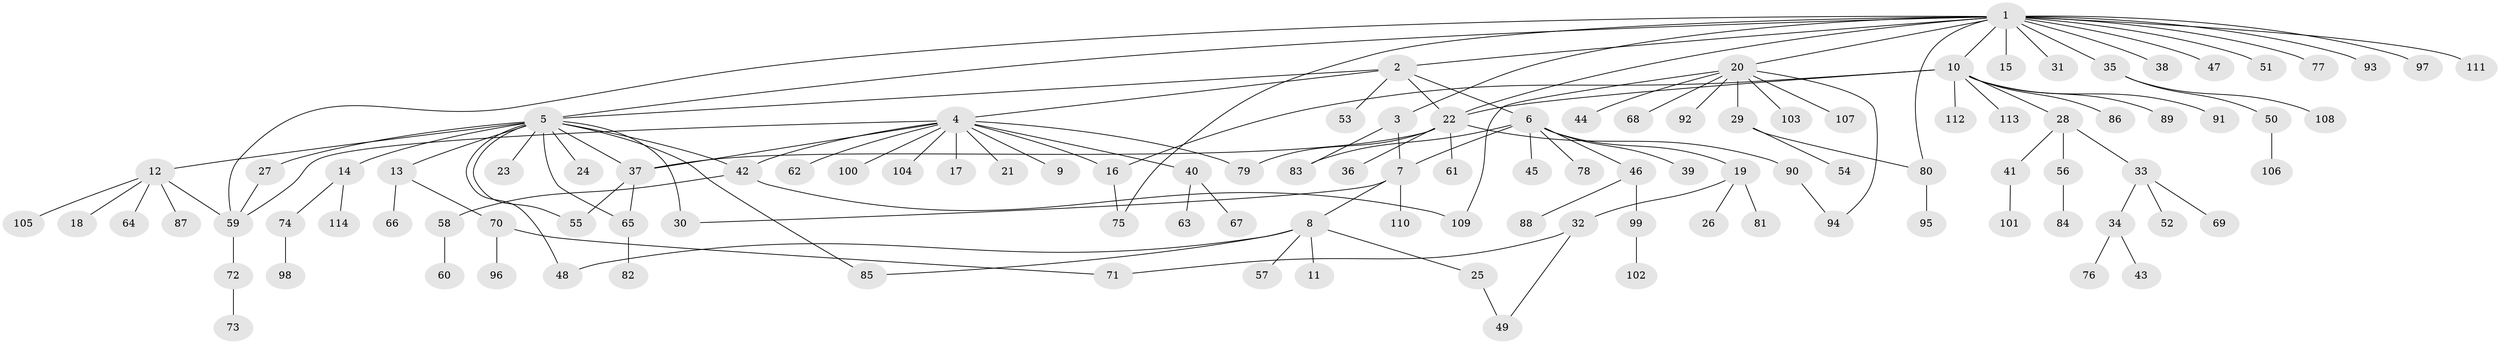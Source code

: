 // coarse degree distribution, {11: 0.02040816326530612, 5: 0.02040816326530612, 3: 0.16326530612244897, 6: 0.061224489795918366, 10: 0.02040816326530612, 4: 0.10204081632653061, 8: 0.02040816326530612, 2: 0.30612244897959184, 1: 0.2857142857142857}
// Generated by graph-tools (version 1.1) at 2025/50/03/04/25 22:50:30]
// undirected, 114 vertices, 137 edges
graph export_dot {
  node [color=gray90,style=filled];
  1;
  2;
  3;
  4;
  5;
  6;
  7;
  8;
  9;
  10;
  11;
  12;
  13;
  14;
  15;
  16;
  17;
  18;
  19;
  20;
  21;
  22;
  23;
  24;
  25;
  26;
  27;
  28;
  29;
  30;
  31;
  32;
  33;
  34;
  35;
  36;
  37;
  38;
  39;
  40;
  41;
  42;
  43;
  44;
  45;
  46;
  47;
  48;
  49;
  50;
  51;
  52;
  53;
  54;
  55;
  56;
  57;
  58;
  59;
  60;
  61;
  62;
  63;
  64;
  65;
  66;
  67;
  68;
  69;
  70;
  71;
  72;
  73;
  74;
  75;
  76;
  77;
  78;
  79;
  80;
  81;
  82;
  83;
  84;
  85;
  86;
  87;
  88;
  89;
  90;
  91;
  92;
  93;
  94;
  95;
  96;
  97;
  98;
  99;
  100;
  101;
  102;
  103;
  104;
  105;
  106;
  107;
  108;
  109;
  110;
  111;
  112;
  113;
  114;
  1 -- 2;
  1 -- 3;
  1 -- 5;
  1 -- 10;
  1 -- 15;
  1 -- 20;
  1 -- 22;
  1 -- 31;
  1 -- 35;
  1 -- 38;
  1 -- 47;
  1 -- 51;
  1 -- 59;
  1 -- 75;
  1 -- 77;
  1 -- 80;
  1 -- 93;
  1 -- 97;
  1 -- 111;
  2 -- 4;
  2 -- 5;
  2 -- 6;
  2 -- 22;
  2 -- 53;
  3 -- 7;
  3 -- 83;
  4 -- 9;
  4 -- 16;
  4 -- 17;
  4 -- 21;
  4 -- 37;
  4 -- 40;
  4 -- 42;
  4 -- 59;
  4 -- 62;
  4 -- 79;
  4 -- 100;
  4 -- 104;
  5 -- 12;
  5 -- 13;
  5 -- 14;
  5 -- 23;
  5 -- 24;
  5 -- 27;
  5 -- 30;
  5 -- 37;
  5 -- 42;
  5 -- 48;
  5 -- 55;
  5 -- 65;
  5 -- 85;
  6 -- 7;
  6 -- 19;
  6 -- 39;
  6 -- 45;
  6 -- 46;
  6 -- 78;
  6 -- 83;
  7 -- 8;
  7 -- 30;
  7 -- 110;
  8 -- 11;
  8 -- 25;
  8 -- 48;
  8 -- 57;
  8 -- 85;
  10 -- 16;
  10 -- 22;
  10 -- 28;
  10 -- 86;
  10 -- 89;
  10 -- 91;
  10 -- 112;
  10 -- 113;
  12 -- 18;
  12 -- 59;
  12 -- 64;
  12 -- 87;
  12 -- 105;
  13 -- 66;
  13 -- 70;
  14 -- 74;
  14 -- 114;
  16 -- 75;
  19 -- 26;
  19 -- 32;
  19 -- 81;
  20 -- 29;
  20 -- 44;
  20 -- 68;
  20 -- 92;
  20 -- 94;
  20 -- 103;
  20 -- 107;
  20 -- 109;
  22 -- 36;
  22 -- 37;
  22 -- 61;
  22 -- 79;
  22 -- 90;
  25 -- 49;
  27 -- 59;
  28 -- 33;
  28 -- 41;
  28 -- 56;
  29 -- 54;
  29 -- 80;
  32 -- 49;
  32 -- 71;
  33 -- 34;
  33 -- 52;
  33 -- 69;
  34 -- 43;
  34 -- 76;
  35 -- 50;
  35 -- 108;
  37 -- 55;
  37 -- 65;
  40 -- 63;
  40 -- 67;
  41 -- 101;
  42 -- 58;
  42 -- 109;
  46 -- 88;
  46 -- 99;
  50 -- 106;
  56 -- 84;
  58 -- 60;
  59 -- 72;
  65 -- 82;
  70 -- 71;
  70 -- 96;
  72 -- 73;
  74 -- 98;
  80 -- 95;
  90 -- 94;
  99 -- 102;
}
